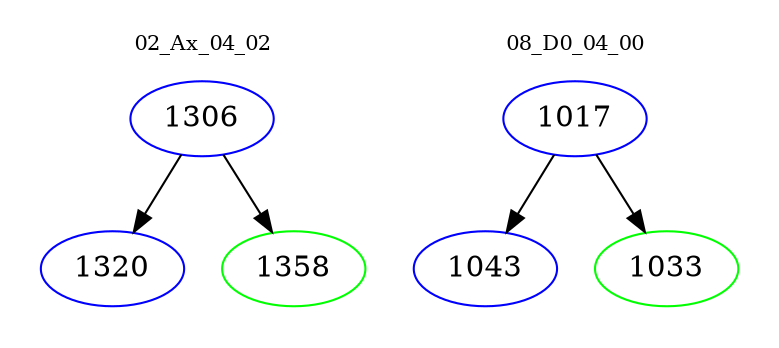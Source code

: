 digraph{
subgraph cluster_0 {
color = white
label = "02_Ax_04_02";
fontsize=10;
T0_1306 [label="1306", color="blue"]
T0_1306 -> T0_1320 [color="black"]
T0_1320 [label="1320", color="blue"]
T0_1306 -> T0_1358 [color="black"]
T0_1358 [label="1358", color="green"]
}
subgraph cluster_1 {
color = white
label = "08_D0_04_00";
fontsize=10;
T1_1017 [label="1017", color="blue"]
T1_1017 -> T1_1043 [color="black"]
T1_1043 [label="1043", color="blue"]
T1_1017 -> T1_1033 [color="black"]
T1_1033 [label="1033", color="green"]
}
}
